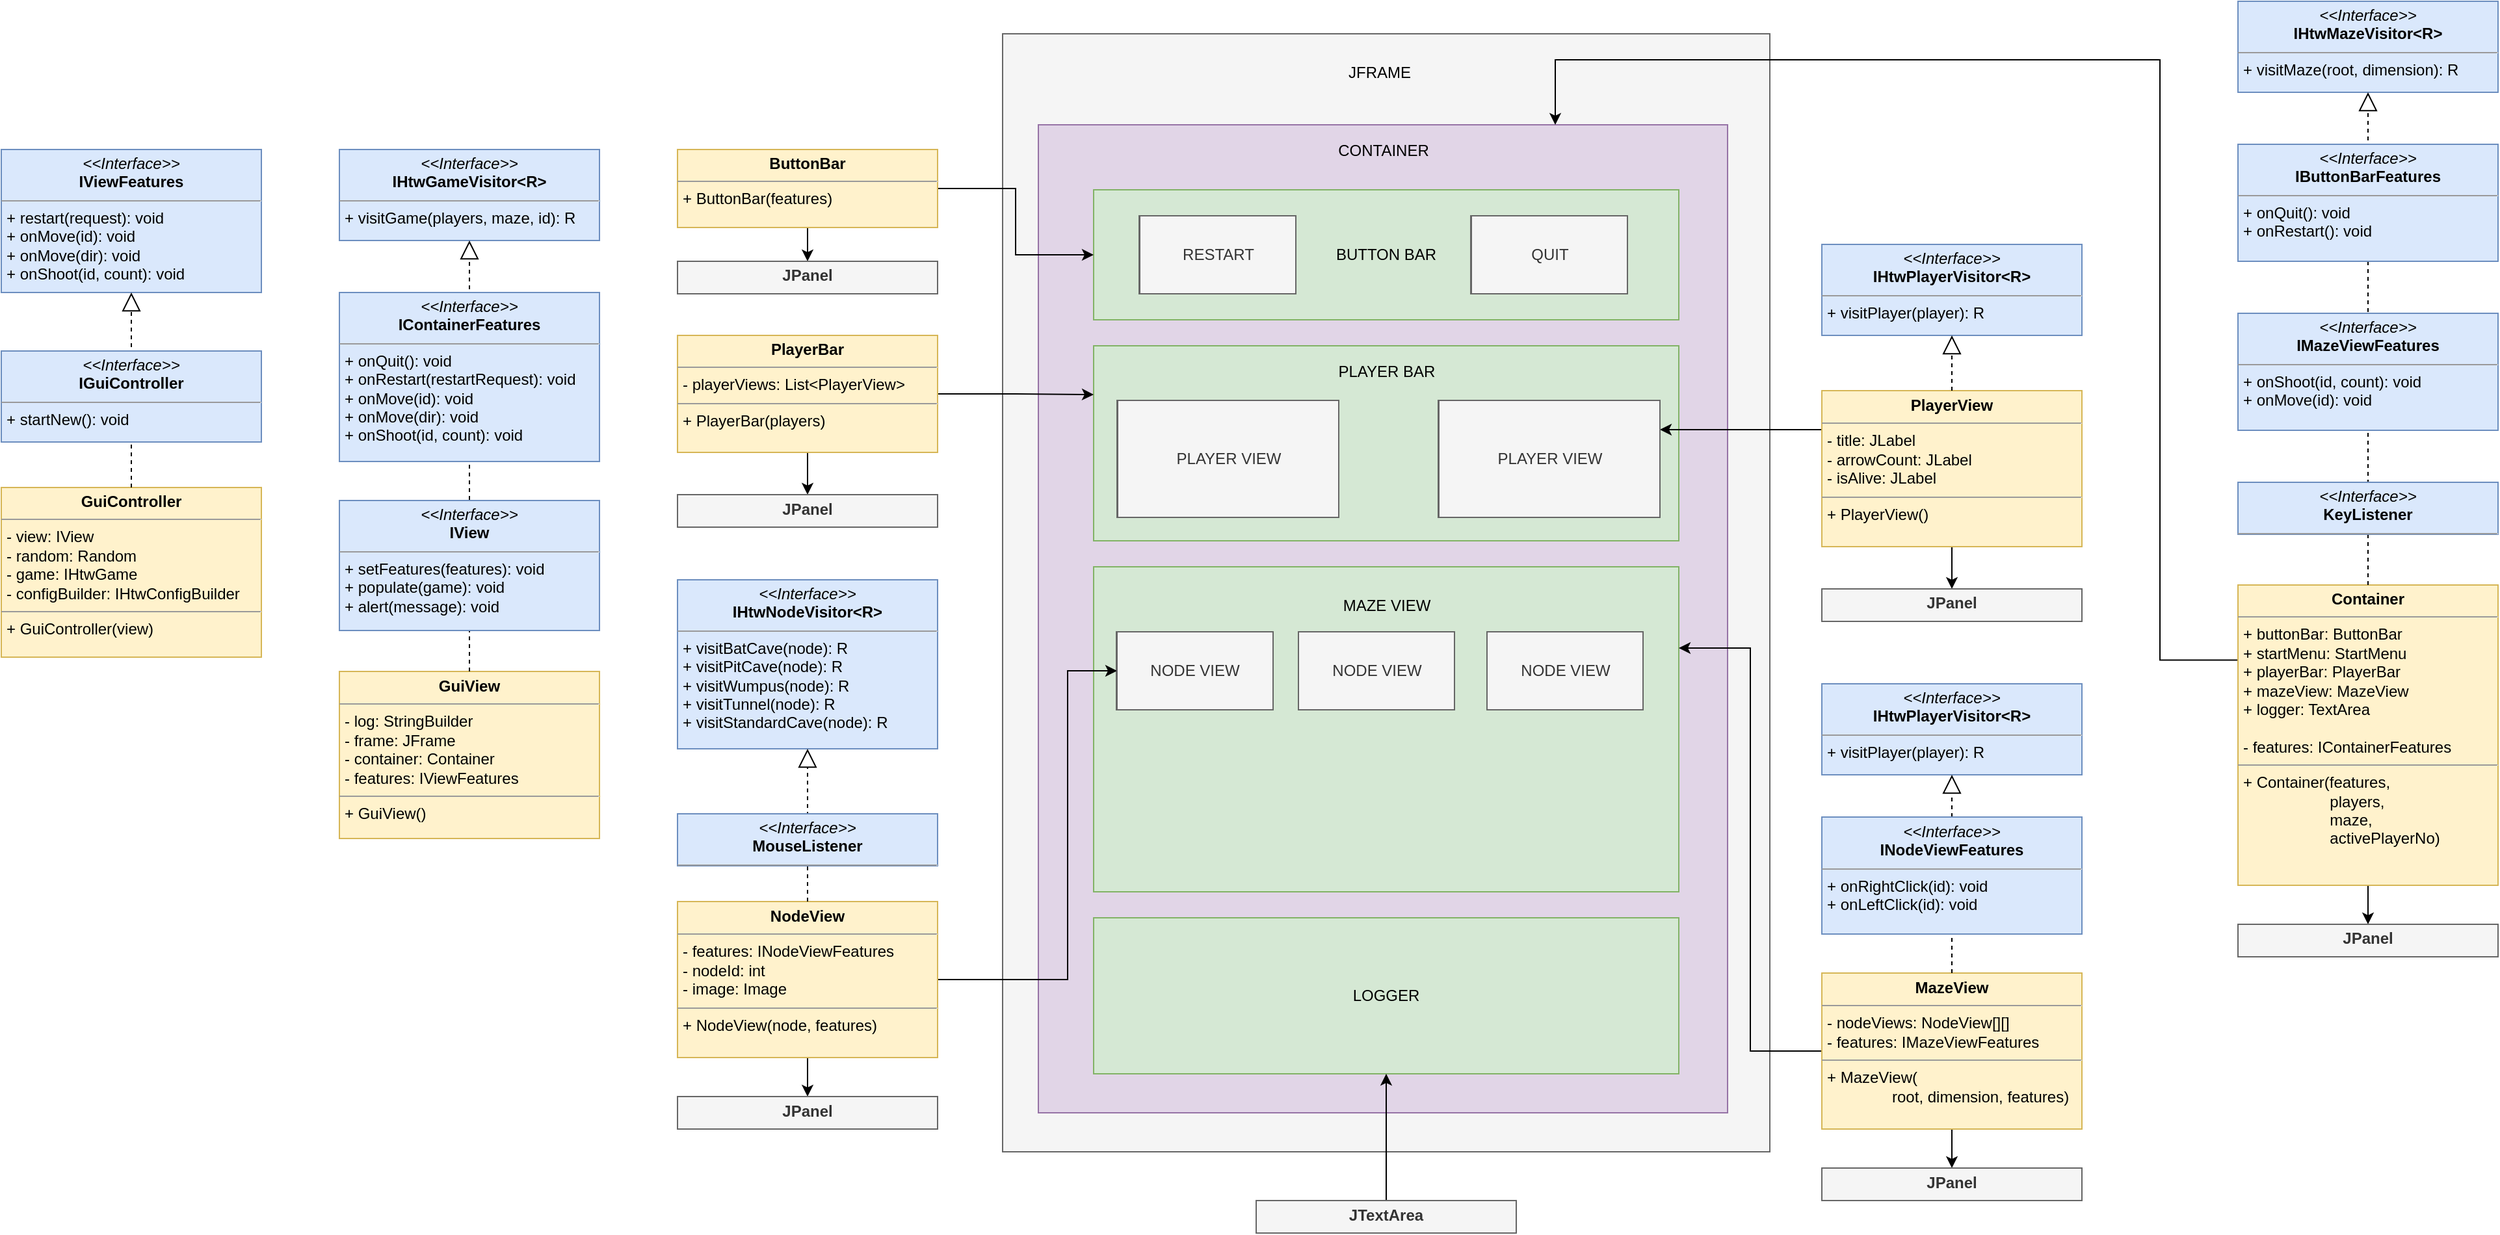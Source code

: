 <mxfile version="13.7.3" type="device"><diagram id="4o181Cb7Ut0MWjPwzew-" name="Page-1"><mxGraphModel dx="3731" dy="2274" grid="1" gridSize="10" guides="1" tooltips="1" connect="1" arrows="1" fold="1" page="1" pageScale="1" pageWidth="850" pageHeight="1100" math="0" shadow="0"><root><mxCell id="0"/><mxCell id="1" parent="0"/><mxCell id="kbuLvCbEDpy09vQQby81-58" value="" style="rounded=0;whiteSpace=wrap;html=1;fillColor=#f5f5f5;strokeColor=#666666;fontColor=#333333;" vertex="1" parent="1"><mxGeometry x="-140" y="-680" width="590" height="860" as="geometry"/></mxCell><mxCell id="kbuLvCbEDpy09vQQby81-16" value="" style="rounded=0;whiteSpace=wrap;html=1;fillColor=#e1d5e7;strokeColor=#9673a6;" vertex="1" parent="1"><mxGeometry x="-112.5" y="-610" width="530" height="760" as="geometry"/></mxCell><mxCell id="kbuLvCbEDpy09vQQby81-4" value="&lt;p style=&quot;margin: 0px ; margin-top: 4px ; text-align: center&quot;&gt;&lt;i&gt;&amp;lt;&amp;lt;Interface&amp;gt;&amp;gt;&lt;/i&gt;&lt;br&gt;&lt;b&gt;IHtwGameVisitor&amp;lt;R&amp;gt;&lt;/b&gt;&lt;/p&gt;&lt;hr size=&quot;1&quot;&gt;&lt;p style=&quot;margin: 0px ; margin-left: 4px&quot;&gt;+ visitGame(players, maze, id): R&lt;/p&gt;" style="verticalAlign=top;align=left;overflow=fill;fontSize=12;fontFamily=Helvetica;html=1;fillColor=#dae8fc;strokeColor=#6c8ebf;" vertex="1" parent="1"><mxGeometry x="-650" y="-591" width="200" height="70" as="geometry"/></mxCell><mxCell id="kbuLvCbEDpy09vQQby81-5" value="&lt;p style=&quot;margin: 0px ; margin-top: 4px ; text-align: center&quot;&gt;&lt;i&gt;&amp;lt;&amp;lt;Interface&amp;gt;&amp;gt;&lt;/i&gt;&lt;br&gt;&lt;b&gt;IHtwMazeVisitor&amp;lt;R&amp;gt;&lt;/b&gt;&lt;/p&gt;&lt;hr size=&quot;1&quot;&gt;&lt;p style=&quot;margin: 0px ; margin-left: 4px&quot;&gt;+ visitMaze(root, dimension): R&lt;/p&gt;" style="verticalAlign=top;align=left;overflow=fill;fontSize=12;fontFamily=Helvetica;html=1;fillColor=#dae8fc;strokeColor=#6c8ebf;" vertex="1" parent="1"><mxGeometry x="810" y="-705" width="200" height="70" as="geometry"/></mxCell><mxCell id="kbuLvCbEDpy09vQQby81-6" value="&lt;p style=&quot;margin: 0px ; margin-top: 4px ; text-align: center&quot;&gt;&lt;i&gt;&amp;lt;&amp;lt;Interface&amp;gt;&amp;gt;&lt;/i&gt;&lt;br&gt;&lt;b&gt;IHtwNodeVisitor&amp;lt;R&amp;gt;&lt;/b&gt;&lt;/p&gt;&lt;hr size=&quot;1&quot;&gt;&lt;p style=&quot;margin: 0px ; margin-left: 4px&quot;&gt;+ visitBatCave(node): R&lt;/p&gt;&lt;p style=&quot;margin: 0px ; margin-left: 4px&quot;&gt;+ visitPitCave(node): R&lt;/p&gt;&lt;p style=&quot;margin: 0px ; margin-left: 4px&quot;&gt;+ visitWumpus(node): R&lt;/p&gt;&lt;p style=&quot;margin: 0px ; margin-left: 4px&quot;&gt;+ visitTunnel(node): R&lt;/p&gt;&lt;p style=&quot;margin: 0px ; margin-left: 4px&quot;&gt;+ visitStandardCave(node): R&lt;/p&gt;" style="verticalAlign=top;align=left;overflow=fill;fontSize=12;fontFamily=Helvetica;html=1;fillColor=#dae8fc;strokeColor=#6c8ebf;" vertex="1" parent="1"><mxGeometry x="-390" y="-260" width="200" height="130" as="geometry"/></mxCell><mxCell id="kbuLvCbEDpy09vQQby81-7" value="&lt;p style=&quot;margin: 0px ; margin-top: 4px ; text-align: center&quot;&gt;&lt;i&gt;&amp;lt;&amp;lt;Interface&amp;gt;&amp;gt;&lt;/i&gt;&lt;br&gt;&lt;b&gt;IHtwPlayerVisitor&amp;lt;R&amp;gt;&lt;/b&gt;&lt;/p&gt;&lt;hr size=&quot;1&quot;&gt;&lt;p style=&quot;margin: 0px ; margin-left: 4px&quot;&gt;+ visitPlayer(player): R&lt;/p&gt;" style="verticalAlign=top;align=left;overflow=fill;fontSize=12;fontFamily=Helvetica;html=1;fillColor=#dae8fc;strokeColor=#6c8ebf;" vertex="1" parent="1"><mxGeometry x="490" y="-180" width="200" height="70" as="geometry"/></mxCell><mxCell id="kbuLvCbEDpy09vQQby81-11" value="&lt;p style=&quot;margin: 0px ; margin-top: 4px ; text-align: center&quot;&gt;&lt;i&gt;&amp;lt;&amp;lt;Interface&amp;gt;&amp;gt;&lt;/i&gt;&lt;br&gt;&lt;b&gt;IViewFeatures&lt;/b&gt;&lt;/p&gt;&lt;hr size=&quot;1&quot;&gt;&lt;p style=&quot;margin: 0px ; margin-left: 4px&quot;&gt;+ restart(request): void&lt;br&gt;&lt;/p&gt;&lt;p style=&quot;margin: 0px ; margin-left: 4px&quot;&gt;+ onMove(id): void&lt;/p&gt;&lt;p style=&quot;margin: 0px ; margin-left: 4px&quot;&gt;+ onMove(dir): void&lt;/p&gt;&lt;p style=&quot;margin: 0px ; margin-left: 4px&quot;&gt;+ onShoot(id, count): void&lt;/p&gt;" style="verticalAlign=top;align=left;overflow=fill;fontSize=12;fontFamily=Helvetica;html=1;fillColor=#dae8fc;strokeColor=#6c8ebf;" vertex="1" parent="1"><mxGeometry x="-910" y="-591" width="200" height="110" as="geometry"/></mxCell><mxCell id="kbuLvCbEDpy09vQQby81-12" value="BUTTON BAR" style="rounded=0;whiteSpace=wrap;html=1;fillColor=#d5e8d4;strokeColor=#82b366;" vertex="1" parent="1"><mxGeometry x="-70" y="-560" width="450" height="100" as="geometry"/></mxCell><mxCell id="kbuLvCbEDpy09vQQby81-13" value="RESTART" style="rounded=0;whiteSpace=wrap;html=1;fillColor=#f5f5f5;strokeColor=#666666;fontColor=#333333;" vertex="1" parent="1"><mxGeometry x="-35" y="-540" width="120" height="60" as="geometry"/></mxCell><mxCell id="kbuLvCbEDpy09vQQby81-14" value="QUIT" style="rounded=0;whiteSpace=wrap;html=1;fillColor=#f5f5f5;strokeColor=#666666;fontColor=#333333;" vertex="1" parent="1"><mxGeometry x="220" y="-540" width="120" height="60" as="geometry"/></mxCell><mxCell id="kbuLvCbEDpy09vQQby81-17" value="CONTAINER" style="text;html=1;strokeColor=none;fillColor=none;align=center;verticalAlign=middle;whiteSpace=wrap;rounded=0;" vertex="1" parent="1"><mxGeometry x="132.5" y="-600" width="40" height="20" as="geometry"/></mxCell><mxCell id="kbuLvCbEDpy09vQQby81-18" value="" style="rounded=0;whiteSpace=wrap;html=1;fillColor=#d5e8d4;strokeColor=#82b366;" vertex="1" parent="1"><mxGeometry x="-70" y="-270" width="450" height="250" as="geometry"/></mxCell><mxCell id="kbuLvCbEDpy09vQQby81-19" value="MAZE VIEW" style="text;html=1;strokeColor=none;fillColor=none;align=center;verticalAlign=middle;whiteSpace=wrap;rounded=0;" vertex="1" parent="1"><mxGeometry x="106.5" y="-250" width="97" height="20" as="geometry"/></mxCell><mxCell id="kbuLvCbEDpy09vQQby81-20" value="NODE VIEW" style="rounded=0;whiteSpace=wrap;html=1;fillColor=#f5f5f5;strokeColor=#666666;fontColor=#333333;" vertex="1" parent="1"><mxGeometry x="-52.5" y="-220" width="120" height="60" as="geometry"/></mxCell><mxCell id="kbuLvCbEDpy09vQQby81-21" value="LOGGER" style="rounded=0;whiteSpace=wrap;html=1;fillColor=#d5e8d4;strokeColor=#82b366;" vertex="1" parent="1"><mxGeometry x="-70" width="450" height="120" as="geometry"/></mxCell><mxCell id="kbuLvCbEDpy09vQQby81-24" value="" style="rounded=0;whiteSpace=wrap;html=1;fillColor=#d5e8d4;strokeColor=#82b366;" vertex="1" parent="1"><mxGeometry x="-70" y="-440" width="450" height="150" as="geometry"/></mxCell><mxCell id="kbuLvCbEDpy09vQQby81-25" value="PLAYER BAR" style="text;html=1;strokeColor=none;fillColor=none;align=center;verticalAlign=middle;whiteSpace=wrap;rounded=0;" vertex="1" parent="1"><mxGeometry x="112.5" y="-430" width="85" height="20" as="geometry"/></mxCell><mxCell id="kbuLvCbEDpy09vQQby81-26" value="PLAYER VIEW" style="rounded=0;whiteSpace=wrap;html=1;fillColor=#f5f5f5;strokeColor=#666666;fontColor=#333333;" vertex="1" parent="1"><mxGeometry x="-52" y="-398" width="170" height="90" as="geometry"/></mxCell><mxCell id="kbuLvCbEDpy09vQQby81-27" value="PLAYER VIEW" style="rounded=0;whiteSpace=wrap;html=1;fillColor=#f5f5f5;strokeColor=#666666;fontColor=#333333;" vertex="1" parent="1"><mxGeometry x="195" y="-398" width="170" height="90" as="geometry"/></mxCell><mxCell id="kbuLvCbEDpy09vQQby81-49" style="edgeStyle=orthogonalEdgeStyle;rounded=0;orthogonalLoop=1;jettySize=auto;html=1;exitX=0.5;exitY=1;exitDx=0;exitDy=0;entryX=0.5;entryY=0;entryDx=0;entryDy=0;" edge="1" parent="1" source="kbuLvCbEDpy09vQQby81-35" target="kbuLvCbEDpy09vQQby81-38"><mxGeometry relative="1" as="geometry"/></mxCell><mxCell id="kbuLvCbEDpy09vQQby81-102" style="edgeStyle=orthogonalEdgeStyle;rounded=0;orthogonalLoop=1;jettySize=auto;html=1;exitX=0;exitY=0.25;exitDx=0;exitDy=0;entryX=0.75;entryY=0;entryDx=0;entryDy=0;" edge="1" parent="1" source="kbuLvCbEDpy09vQQby81-35" target="kbuLvCbEDpy09vQQby81-16"><mxGeometry relative="1" as="geometry"><Array as="points"><mxPoint x="750" y="-198"/><mxPoint x="750" y="-660"/><mxPoint x="285" y="-660"/></Array></mxGeometry></mxCell><mxCell id="kbuLvCbEDpy09vQQby81-35" value="&lt;p style=&quot;margin: 0px ; margin-top: 4px ; text-align: center&quot;&gt;&lt;b&gt;Container&lt;br&gt;&lt;/b&gt;&lt;/p&gt;&lt;hr size=&quot;1&quot;&gt;&lt;p style=&quot;margin: 0px ; margin-left: 4px&quot;&gt;+ buttonBar: ButtonBar&lt;/p&gt;&lt;p style=&quot;margin: 0px ; margin-left: 4px&quot;&gt;+ startMenu: StartMenu&lt;/p&gt;&lt;p style=&quot;margin: 0px ; margin-left: 4px&quot;&gt;+ playerBar: PlayerBar&lt;/p&gt;&lt;p style=&quot;margin: 0px ; margin-left: 4px&quot;&gt;+ mazeView: MazeView&lt;/p&gt;&lt;p style=&quot;margin: 0px ; margin-left: 4px&quot;&gt;+ logger: TextArea&lt;/p&gt;&lt;p style=&quot;margin: 0px ; margin-left: 4px&quot;&gt;&lt;br&gt;&lt;/p&gt;&lt;p style=&quot;margin: 0px ; margin-left: 4px&quot;&gt;- features: IContainerFeatures&lt;/p&gt;&lt;hr size=&quot;1&quot;&gt;&lt;p style=&quot;margin: 0px ; margin-left: 4px&quot;&gt;+ Container(features,&lt;/p&gt;&lt;p style=&quot;margin: 0px ; margin-left: 4px&quot;&gt;&amp;nbsp; &amp;nbsp; &amp;nbsp; &amp;nbsp; &amp;nbsp; &amp;nbsp; &amp;nbsp; &amp;nbsp; &amp;nbsp; &amp;nbsp; players,&lt;/p&gt;&lt;p style=&quot;margin: 0px ; margin-left: 4px&quot;&gt;&amp;nbsp; &amp;nbsp; &amp;nbsp; &amp;nbsp; &amp;nbsp; &amp;nbsp; &amp;nbsp; &amp;nbsp; &amp;nbsp; &amp;nbsp; maze,&lt;/p&gt;&lt;p style=&quot;margin: 0px ; margin-left: 4px&quot;&gt;&amp;nbsp; &amp;nbsp; &amp;nbsp; &amp;nbsp; &amp;nbsp; &amp;nbsp; &amp;nbsp; &amp;nbsp; &amp;nbsp; &amp;nbsp; activePlayerNo)&lt;/p&gt;" style="verticalAlign=top;align=left;overflow=fill;fontSize=12;fontFamily=Helvetica;html=1;fillColor=#fff2cc;strokeColor=#d6b656;" vertex="1" parent="1"><mxGeometry x="810" y="-256" width="200" height="231" as="geometry"/></mxCell><mxCell id="kbuLvCbEDpy09vQQby81-67" style="edgeStyle=orthogonalEdgeStyle;rounded=0;orthogonalLoop=1;jettySize=auto;html=1;exitX=0.5;exitY=1;exitDx=0;exitDy=0;entryX=0.5;entryY=0;entryDx=0;entryDy=0;" edge="1" parent="1" source="kbuLvCbEDpy09vQQby81-36" target="kbuLvCbEDpy09vQQby81-66"><mxGeometry relative="1" as="geometry"/></mxCell><mxCell id="kbuLvCbEDpy09vQQby81-101" style="edgeStyle=orthogonalEdgeStyle;rounded=0;orthogonalLoop=1;jettySize=auto;html=1;exitX=1;exitY=0.5;exitDx=0;exitDy=0;entryX=0;entryY=0.5;entryDx=0;entryDy=0;" edge="1" parent="1" source="kbuLvCbEDpy09vQQby81-36" target="kbuLvCbEDpy09vQQby81-12"><mxGeometry relative="1" as="geometry"/></mxCell><mxCell id="kbuLvCbEDpy09vQQby81-36" value="&lt;p style=&quot;margin: 0px ; margin-top: 4px ; text-align: center&quot;&gt;&lt;b&gt;ButtonBar&lt;br&gt;&lt;/b&gt;&lt;/p&gt;&lt;hr size=&quot;1&quot;&gt;&lt;p style=&quot;margin: 0px ; margin-left: 4px&quot;&gt;+ ButtonBar(features&lt;span&gt;)&lt;/span&gt;&lt;/p&gt;" style="verticalAlign=top;align=left;overflow=fill;fontSize=12;fontFamily=Helvetica;html=1;fillColor=#fff2cc;strokeColor=#d6b656;" vertex="1" parent="1"><mxGeometry x="-390" y="-591" width="200" height="60" as="geometry"/></mxCell><mxCell id="kbuLvCbEDpy09vQQby81-38" value="&lt;p style=&quot;margin: 0px ; margin-top: 4px ; text-align: center&quot;&gt;&lt;b&gt;JPanel&lt;/b&gt;&lt;/p&gt;&lt;p style=&quot;margin: 0px ; margin-left: 4px&quot;&gt;&lt;br&gt;&lt;/p&gt;" style="verticalAlign=top;align=left;overflow=fill;fontSize=12;fontFamily=Helvetica;html=1;fillColor=#f5f5f5;strokeColor=#666666;fontColor=#333333;" vertex="1" parent="1"><mxGeometry x="810" y="5" width="200" height="25" as="geometry"/></mxCell><mxCell id="kbuLvCbEDpy09vQQby81-42" value="&lt;p style=&quot;margin: 0px ; margin-top: 4px ; text-align: center&quot;&gt;&lt;b&gt;GuiController&lt;/b&gt;&lt;/p&gt;&lt;hr size=&quot;1&quot;&gt;&lt;p style=&quot;margin: 0px ; margin-left: 4px&quot;&gt;- view: IView&lt;/p&gt;&lt;p style=&quot;margin: 0px ; margin-left: 4px&quot;&gt;- random: Random&lt;/p&gt;&lt;p style=&quot;margin: 0px ; margin-left: 4px&quot;&gt;- game: IHtwGame&lt;/p&gt;&lt;p style=&quot;margin: 0px ; margin-left: 4px&quot;&gt;- configBuilder: IHtwConfigBuilder&lt;/p&gt;&lt;hr size=&quot;1&quot;&gt;&lt;p style=&quot;margin: 0px ; margin-left: 4px&quot;&gt;+ GuiController(view&lt;span&gt;)&lt;/span&gt;&lt;/p&gt;" style="verticalAlign=top;align=left;overflow=fill;fontSize=12;fontFamily=Helvetica;html=1;fillColor=#fff2cc;strokeColor=#d6b656;" vertex="1" parent="1"><mxGeometry x="-910" y="-331" width="200" height="130.5" as="geometry"/></mxCell><mxCell id="kbuLvCbEDpy09vQQby81-51" value="" style="endArrow=block;dashed=1;endFill=0;endSize=12;html=1;exitX=0.5;exitY=0;exitDx=0;exitDy=0;entryX=0.5;entryY=1;entryDx=0;entryDy=0;" edge="1" parent="1" source="kbuLvCbEDpy09vQQby81-35" target="kbuLvCbEDpy09vQQby81-5"><mxGeometry width="160" relative="1" as="geometry"><mxPoint x="1110" y="-295" as="sourcePoint"/><mxPoint x="1270" y="-295" as="targetPoint"/></mxGeometry></mxCell><mxCell id="kbuLvCbEDpy09vQQby81-1" value="&lt;p style=&quot;margin: 0px ; margin-top: 4px ; text-align: center&quot;&gt;&lt;i&gt;&amp;lt;&amp;lt;Interface&amp;gt;&amp;gt;&lt;/i&gt;&lt;br&gt;&lt;b&gt;IButtonBarFeatures&lt;/b&gt;&lt;/p&gt;&lt;hr size=&quot;1&quot;&gt;&lt;p style=&quot;margin: 0px ; margin-left: 4px&quot;&gt;+ onQuit(): void&lt;/p&gt;&lt;p style=&quot;margin: 0px ; margin-left: 4px&quot;&gt;+ onRestart(): void&lt;/p&gt;" style="verticalAlign=top;align=left;overflow=fill;fontSize=12;fontFamily=Helvetica;html=1;fillColor=#dae8fc;strokeColor=#6c8ebf;" vertex="1" parent="1"><mxGeometry x="810" y="-595" width="200" height="90" as="geometry"/></mxCell><mxCell id="kbuLvCbEDpy09vQQby81-8" value="&lt;p style=&quot;margin: 0px ; margin-top: 4px ; text-align: center&quot;&gt;&lt;i&gt;&amp;lt;&amp;lt;Interface&amp;gt;&amp;gt;&lt;/i&gt;&lt;br&gt;&lt;b&gt;IMazeViewFeatures&lt;/b&gt;&lt;/p&gt;&lt;hr size=&quot;1&quot;&gt;&lt;p style=&quot;margin: 0px ; margin-left: 4px&quot;&gt;+ onShoot(id, count): void&lt;/p&gt;&lt;p style=&quot;margin: 0px ; margin-left: 4px&quot;&gt;+ onMove(id): void&lt;/p&gt;" style="verticalAlign=top;align=left;overflow=fill;fontSize=12;fontFamily=Helvetica;html=1;fillColor=#dae8fc;strokeColor=#6c8ebf;" vertex="1" parent="1"><mxGeometry x="810" y="-465" width="200" height="90" as="geometry"/></mxCell><mxCell id="kbuLvCbEDpy09vQQby81-37" value="&lt;p style=&quot;margin: 0px ; margin-top: 4px ; text-align: center&quot;&gt;&lt;i&gt;&amp;lt;&amp;lt;Interface&amp;gt;&amp;gt;&lt;/i&gt;&lt;br&gt;&lt;b&gt;KeyListener&lt;/b&gt;&lt;/p&gt;&lt;hr size=&quot;1&quot;&gt;&lt;p style=&quot;margin: 0px ; margin-left: 4px&quot;&gt;&lt;br&gt;&lt;/p&gt;" style="verticalAlign=top;align=left;overflow=fill;fontSize=12;fontFamily=Helvetica;html=1;fillColor=#dae8fc;strokeColor=#6c8ebf;" vertex="1" parent="1"><mxGeometry x="810" y="-335" width="200" height="40" as="geometry"/></mxCell><mxCell id="kbuLvCbEDpy09vQQby81-55" value="&lt;p style=&quot;margin: 0px ; margin-top: 4px ; text-align: center&quot;&gt;&lt;b&gt;GuiView&lt;br&gt;&lt;/b&gt;&lt;/p&gt;&lt;hr size=&quot;1&quot;&gt;&lt;p style=&quot;margin: 0px ; margin-left: 4px&quot;&gt;- log: StringBuilder&lt;/p&gt;&lt;p style=&quot;margin: 0px ; margin-left: 4px&quot;&gt;- frame: JFrame&lt;/p&gt;&lt;p style=&quot;margin: 0px ; margin-left: 4px&quot;&gt;- container: Container&lt;/p&gt;&lt;p style=&quot;margin: 0px ; margin-left: 4px&quot;&gt;- features: IViewFeatures&lt;/p&gt;&lt;hr size=&quot;1&quot;&gt;&lt;p style=&quot;margin: 0px ; margin-left: 4px&quot;&gt;+ GuiView()&lt;/p&gt;" style="verticalAlign=top;align=left;overflow=fill;fontSize=12;fontFamily=Helvetica;html=1;fillColor=#fff2cc;strokeColor=#d6b656;" vertex="1" parent="1"><mxGeometry x="-650" y="-189.5" width="200" height="128.5" as="geometry"/></mxCell><mxCell id="kbuLvCbEDpy09vQQby81-59" value="JFRAME" style="text;html=1;strokeColor=none;fillColor=none;align=center;verticalAlign=middle;whiteSpace=wrap;rounded=0;" vertex="1" parent="1"><mxGeometry x="130" y="-660" width="40" height="20" as="geometry"/></mxCell><mxCell id="kbuLvCbEDpy09vQQby81-60" value="NODE VIEW" style="rounded=0;whiteSpace=wrap;html=1;fillColor=#f5f5f5;strokeColor=#666666;fontColor=#333333;" vertex="1" parent="1"><mxGeometry x="87.5" y="-220" width="120" height="60" as="geometry"/></mxCell><mxCell id="kbuLvCbEDpy09vQQby81-61" value="NODE VIEW" style="rounded=0;whiteSpace=wrap;html=1;fillColor=#f5f5f5;strokeColor=#666666;fontColor=#333333;" vertex="1" parent="1"><mxGeometry x="232.5" y="-220" width="120" height="60" as="geometry"/></mxCell><mxCell id="kbuLvCbEDpy09vQQby81-64" style="edgeStyle=orthogonalEdgeStyle;rounded=0;orthogonalLoop=1;jettySize=auto;html=1;exitX=0.5;exitY=1;exitDx=0;exitDy=0;entryX=0.5;entryY=0;entryDx=0;entryDy=0;" edge="1" parent="1" source="kbuLvCbEDpy09vQQby81-62" target="kbuLvCbEDpy09vQQby81-63"><mxGeometry relative="1" as="geometry"/></mxCell><mxCell id="kbuLvCbEDpy09vQQby81-97" style="edgeStyle=orthogonalEdgeStyle;rounded=0;orthogonalLoop=1;jettySize=auto;html=1;exitX=0;exitY=0.5;exitDx=0;exitDy=0;entryX=1;entryY=0.25;entryDx=0;entryDy=0;" edge="1" parent="1" source="kbuLvCbEDpy09vQQby81-62" target="kbuLvCbEDpy09vQQby81-18"><mxGeometry relative="1" as="geometry"/></mxCell><mxCell id="kbuLvCbEDpy09vQQby81-62" value="&lt;p style=&quot;margin: 0px ; margin-top: 4px ; text-align: center&quot;&gt;&lt;b&gt;MazeView&lt;br&gt;&lt;/b&gt;&lt;/p&gt;&lt;hr size=&quot;1&quot;&gt;&lt;p style=&quot;margin: 0px ; margin-left: 4px&quot;&gt;- nodeViews: NodeView[][]&lt;br&gt;&lt;/p&gt;&lt;p style=&quot;margin: 0px ; margin-left: 4px&quot;&gt;- features: IMazeViewFeatures&lt;/p&gt;&lt;hr size=&quot;1&quot;&gt;&lt;p style=&quot;margin: 0px ; margin-left: 4px&quot;&gt;+ MazeView(&lt;/p&gt;&lt;p style=&quot;margin: 0px ; margin-left: 4px&quot;&gt;&amp;nbsp; &amp;nbsp; &amp;nbsp; &amp;nbsp; &amp;nbsp; &amp;nbsp; &amp;nbsp; &amp;nbsp;root, dimension, features)&lt;/p&gt;" style="verticalAlign=top;align=left;overflow=fill;fontSize=12;fontFamily=Helvetica;html=1;fillColor=#fff2cc;strokeColor=#d6b656;" vertex="1" parent="1"><mxGeometry x="490" y="42.5" width="200" height="120" as="geometry"/></mxCell><mxCell id="kbuLvCbEDpy09vQQby81-63" value="&lt;p style=&quot;margin: 0px ; margin-top: 4px ; text-align: center&quot;&gt;&lt;b&gt;JPanel&lt;/b&gt;&lt;/p&gt;&lt;p style=&quot;margin: 0px ; margin-left: 4px&quot;&gt;&lt;br&gt;&lt;/p&gt;" style="verticalAlign=top;align=left;overflow=fill;fontSize=12;fontFamily=Helvetica;html=1;fillColor=#f5f5f5;strokeColor=#666666;fontColor=#333333;" vertex="1" parent="1"><mxGeometry x="490" y="192.5" width="200" height="25" as="geometry"/></mxCell><mxCell id="kbuLvCbEDpy09vQQby81-65" value="" style="endArrow=block;dashed=1;endFill=0;endSize=12;html=1;exitX=0.5;exitY=0;exitDx=0;exitDy=0;entryX=0.5;entryY=1;entryDx=0;entryDy=0;" edge="1" parent="1" source="kbuLvCbEDpy09vQQby81-62" target="kbuLvCbEDpy09vQQby81-7"><mxGeometry width="160" relative="1" as="geometry"><mxPoint x="810" y="80" as="sourcePoint"/><mxPoint x="970" y="80" as="targetPoint"/></mxGeometry></mxCell><mxCell id="kbuLvCbEDpy09vQQby81-9" value="&lt;p style=&quot;margin: 0px ; margin-top: 4px ; text-align: center&quot;&gt;&lt;i&gt;&amp;lt;&amp;lt;Interface&amp;gt;&amp;gt;&lt;/i&gt;&lt;br&gt;&lt;b&gt;INodeViewFeatures&lt;/b&gt;&lt;/p&gt;&lt;hr size=&quot;1&quot;&gt;&lt;p style=&quot;margin: 0px ; margin-left: 4px&quot;&gt;+ onRightClick(id): void&lt;/p&gt;&lt;p style=&quot;margin: 0px ; margin-left: 4px&quot;&gt;+ onLeftClick(id): void&lt;/p&gt;" style="verticalAlign=top;align=left;overflow=fill;fontSize=12;fontFamily=Helvetica;html=1;fillColor=#dae8fc;strokeColor=#6c8ebf;" vertex="1" parent="1"><mxGeometry x="490" y="-77.5" width="200" height="90" as="geometry"/></mxCell><mxCell id="kbuLvCbEDpy09vQQby81-66" value="&lt;p style=&quot;margin: 0px ; margin-top: 4px ; text-align: center&quot;&gt;&lt;b&gt;JPanel&lt;/b&gt;&lt;/p&gt;&lt;p style=&quot;margin: 0px ; margin-left: 4px&quot;&gt;&lt;br&gt;&lt;/p&gt;" style="verticalAlign=top;align=left;overflow=fill;fontSize=12;fontFamily=Helvetica;html=1;fillColor=#f5f5f5;strokeColor=#666666;fontColor=#333333;" vertex="1" parent="1"><mxGeometry x="-390" y="-505" width="200" height="25" as="geometry"/></mxCell><mxCell id="kbuLvCbEDpy09vQQby81-68" value="" style="endArrow=block;dashed=1;endFill=0;endSize=12;html=1;exitX=0.5;exitY=0;exitDx=0;exitDy=0;entryX=0.5;entryY=1;entryDx=0;entryDy=0;" edge="1" parent="1" source="kbuLvCbEDpy09vQQby81-42" target="kbuLvCbEDpy09vQQby81-11"><mxGeometry width="160" relative="1" as="geometry"><mxPoint x="-620" y="-341" as="sourcePoint"/><mxPoint x="-460" y="-341" as="targetPoint"/></mxGeometry></mxCell><mxCell id="kbuLvCbEDpy09vQQby81-3" value="&lt;p style=&quot;margin: 0px ; margin-top: 4px ; text-align: center&quot;&gt;&lt;i&gt;&amp;lt;&amp;lt;Interface&amp;gt;&amp;gt;&lt;/i&gt;&lt;br&gt;&lt;b&gt;IGuiController&lt;/b&gt;&lt;/p&gt;&lt;hr size=&quot;1&quot;&gt;&lt;p style=&quot;margin: 0px ; margin-left: 4px&quot;&gt;+ startNew(): void&lt;/p&gt;" style="verticalAlign=top;align=left;overflow=fill;fontSize=12;fontFamily=Helvetica;html=1;fillColor=#dae8fc;strokeColor=#6c8ebf;" vertex="1" parent="1"><mxGeometry x="-910" y="-436" width="200" height="70" as="geometry"/></mxCell><mxCell id="kbuLvCbEDpy09vQQby81-69" value="" style="endArrow=block;dashed=1;endFill=0;endSize=12;html=1;exitX=0.5;exitY=0;exitDx=0;exitDy=0;entryX=0.5;entryY=1;entryDx=0;entryDy=0;" edge="1" parent="1" source="kbuLvCbEDpy09vQQby81-55" target="kbuLvCbEDpy09vQQby81-4"><mxGeometry width="160" relative="1" as="geometry"><mxPoint x="-380" y="-171" as="sourcePoint"/><mxPoint x="-220" y="-171" as="targetPoint"/></mxGeometry></mxCell><mxCell id="kbuLvCbEDpy09vQQby81-2" value="&lt;p style=&quot;margin: 0px ; margin-top: 4px ; text-align: center&quot;&gt;&lt;i&gt;&amp;lt;&amp;lt;Interface&amp;gt;&amp;gt;&lt;/i&gt;&lt;br&gt;&lt;b&gt;IContainerFeatures&lt;/b&gt;&lt;/p&gt;&lt;hr size=&quot;1&quot;&gt;&lt;p style=&quot;margin: 0px ; margin-left: 4px&quot;&gt;+ onQuit(): void&lt;/p&gt;&lt;p style=&quot;margin: 0px ; margin-left: 4px&quot;&gt;+ onRestart(restartRequest): void&lt;/p&gt;&lt;p style=&quot;margin: 0px ; margin-left: 4px&quot;&gt;+ onMove(id): void&lt;/p&gt;&lt;p style=&quot;margin: 0px ; margin-left: 4px&quot;&gt;+ onMove(dir): void&lt;/p&gt;&lt;p style=&quot;margin: 0px ; margin-left: 4px&quot;&gt;+ onShoot(id, count): void&lt;/p&gt;" style="verticalAlign=top;align=left;overflow=fill;fontSize=12;fontFamily=Helvetica;html=1;fillColor=#dae8fc;strokeColor=#6c8ebf;" vertex="1" parent="1"><mxGeometry x="-650" y="-481" width="200" height="130" as="geometry"/></mxCell><mxCell id="kbuLvCbEDpy09vQQby81-10" value="&lt;p style=&quot;margin: 0px ; margin-top: 4px ; text-align: center&quot;&gt;&lt;i&gt;&amp;lt;&amp;lt;Interface&amp;gt;&amp;gt;&lt;/i&gt;&lt;br&gt;&lt;b&gt;IView&lt;/b&gt;&lt;/p&gt;&lt;hr size=&quot;1&quot;&gt;&lt;p style=&quot;margin: 0px ; margin-left: 4px&quot;&gt;+ setFeatures(features): void&lt;/p&gt;&lt;p style=&quot;margin: 0px ; margin-left: 4px&quot;&gt;+ populate(game): void&lt;/p&gt;&lt;p style=&quot;margin: 0px ; margin-left: 4px&quot;&gt;+ alert(message): void&lt;/p&gt;" style="verticalAlign=top;align=left;overflow=fill;fontSize=12;fontFamily=Helvetica;html=1;fillColor=#dae8fc;strokeColor=#6c8ebf;" vertex="1" parent="1"><mxGeometry x="-650" y="-321" width="200" height="100" as="geometry"/></mxCell><mxCell id="kbuLvCbEDpy09vQQby81-73" style="edgeStyle=orthogonalEdgeStyle;rounded=0;orthogonalLoop=1;jettySize=auto;html=1;exitX=0.5;exitY=1;exitDx=0;exitDy=0;" edge="1" parent="1" source="kbuLvCbEDpy09vQQby81-70" target="kbuLvCbEDpy09vQQby81-72"><mxGeometry relative="1" as="geometry"/></mxCell><mxCell id="kbuLvCbEDpy09vQQby81-94" style="edgeStyle=orthogonalEdgeStyle;rounded=0;orthogonalLoop=1;jettySize=auto;html=1;exitX=1;exitY=0.5;exitDx=0;exitDy=0;entryX=0;entryY=0.5;entryDx=0;entryDy=0;" edge="1" parent="1" source="kbuLvCbEDpy09vQQby81-70" target="kbuLvCbEDpy09vQQby81-91"><mxGeometry relative="1" as="geometry"><Array as="points"><mxPoint x="-90" y="48"/><mxPoint x="-90" y="-190"/></Array></mxGeometry></mxCell><mxCell id="kbuLvCbEDpy09vQQby81-70" value="&lt;p style=&quot;margin: 0px ; margin-top: 4px ; text-align: center&quot;&gt;&lt;b&gt;NodeView&lt;br&gt;&lt;/b&gt;&lt;/p&gt;&lt;hr size=&quot;1&quot;&gt;&lt;p style=&quot;margin: 0px ; margin-left: 4px&quot;&gt;- features: INodeViewFeatures&lt;br&gt;&lt;/p&gt;&lt;p style=&quot;margin: 0px ; margin-left: 4px&quot;&gt;- nodeId: int&lt;/p&gt;&lt;p style=&quot;margin: 0px ; margin-left: 4px&quot;&gt;- image: Image&lt;/p&gt;&lt;hr size=&quot;1&quot;&gt;&lt;p style=&quot;margin: 0px ; margin-left: 4px&quot;&gt;+ NodeView(node, feature&lt;span&gt;s)&lt;/span&gt;&lt;/p&gt;" style="verticalAlign=top;align=left;overflow=fill;fontSize=12;fontFamily=Helvetica;html=1;fillColor=#fff2cc;strokeColor=#d6b656;" vertex="1" parent="1"><mxGeometry x="-390" y="-12.5" width="200" height="120" as="geometry"/></mxCell><mxCell id="kbuLvCbEDpy09vQQby81-71" value="" style="endArrow=block;dashed=1;endFill=0;endSize=12;html=1;exitX=0.5;exitY=0;exitDx=0;exitDy=0;entryX=0.5;entryY=1;entryDx=0;entryDy=0;" edge="1" parent="1" source="kbuLvCbEDpy09vQQby81-70" target="kbuLvCbEDpy09vQQby81-6"><mxGeometry width="160" relative="1" as="geometry"><mxPoint x="-110" y="-90" as="sourcePoint"/><mxPoint x="50" y="-90" as="targetPoint"/></mxGeometry></mxCell><mxCell id="kbuLvCbEDpy09vQQby81-72" value="&lt;p style=&quot;margin: 0px ; margin-top: 4px ; text-align: center&quot;&gt;&lt;b&gt;JPanel&lt;/b&gt;&lt;/p&gt;&lt;p style=&quot;margin: 0px ; margin-left: 4px&quot;&gt;&lt;br&gt;&lt;/p&gt;" style="verticalAlign=top;align=left;overflow=fill;fontSize=12;fontFamily=Helvetica;html=1;fillColor=#f5f5f5;strokeColor=#666666;fontColor=#333333;" vertex="1" parent="1"><mxGeometry x="-390" y="137.5" width="200" height="25" as="geometry"/></mxCell><mxCell id="kbuLvCbEDpy09vQQby81-79" style="edgeStyle=orthogonalEdgeStyle;rounded=0;orthogonalLoop=1;jettySize=auto;html=1;exitX=0.5;exitY=1;exitDx=0;exitDy=0;entryX=0.5;entryY=0;entryDx=0;entryDy=0;" edge="1" parent="1" source="kbuLvCbEDpy09vQQby81-74" target="kbuLvCbEDpy09vQQby81-78"><mxGeometry relative="1" as="geometry"/></mxCell><mxCell id="kbuLvCbEDpy09vQQby81-92" style="edgeStyle=orthogonalEdgeStyle;rounded=0;orthogonalLoop=1;jettySize=auto;html=1;exitX=0;exitY=0.25;exitDx=0;exitDy=0;entryX=1;entryY=0.25;entryDx=0;entryDy=0;" edge="1" parent="1" source="kbuLvCbEDpy09vQQby81-74" target="kbuLvCbEDpy09vQQby81-89"><mxGeometry relative="1" as="geometry"/></mxCell><mxCell id="kbuLvCbEDpy09vQQby81-74" value="&lt;p style=&quot;margin: 0px ; margin-top: 4px ; text-align: center&quot;&gt;&lt;b&gt;PlayerView&lt;br&gt;&lt;/b&gt;&lt;/p&gt;&lt;hr size=&quot;1&quot;&gt;&lt;p style=&quot;margin: 0px ; margin-left: 4px&quot;&gt;- title: JLabel&lt;/p&gt;&lt;p style=&quot;margin: 0px ; margin-left: 4px&quot;&gt;- arrowCount: JLabel&lt;/p&gt;&lt;p style=&quot;margin: 0px ; margin-left: 4px&quot;&gt;- isAlive: JLabel&lt;/p&gt;&lt;hr size=&quot;1&quot;&gt;&lt;p style=&quot;margin: 0px ; margin-left: 4px&quot;&gt;+ PlayerView()&lt;br&gt;&lt;/p&gt;" style="verticalAlign=top;align=left;overflow=fill;fontSize=12;fontFamily=Helvetica;html=1;fillColor=#fff2cc;strokeColor=#d6b656;" vertex="1" parent="1"><mxGeometry x="490" y="-405.5" width="200" height="120" as="geometry"/></mxCell><mxCell id="kbuLvCbEDpy09vQQby81-76" value="&lt;p style=&quot;margin: 0px ; margin-top: 4px ; text-align: center&quot;&gt;&lt;i&gt;&amp;lt;&amp;lt;Interface&amp;gt;&amp;gt;&lt;/i&gt;&lt;br&gt;&lt;b&gt;IHtwPlayerVisitor&amp;lt;R&amp;gt;&lt;/b&gt;&lt;/p&gt;&lt;hr size=&quot;1&quot;&gt;&lt;p style=&quot;margin: 0px ; margin-left: 4px&quot;&gt;+ visitPlayer(player): R&lt;/p&gt;" style="verticalAlign=top;align=left;overflow=fill;fontSize=12;fontFamily=Helvetica;html=1;fillColor=#dae8fc;strokeColor=#6c8ebf;" vertex="1" parent="1"><mxGeometry x="490" y="-518" width="200" height="70" as="geometry"/></mxCell><mxCell id="kbuLvCbEDpy09vQQby81-77" value="" style="endArrow=block;dashed=1;endFill=0;endSize=12;html=1;exitX=0.5;exitY=0;exitDx=0;exitDy=0;entryX=0.5;entryY=1;entryDx=0;entryDy=0;" edge="1" parent="1" source="kbuLvCbEDpy09vQQby81-74" target="kbuLvCbEDpy09vQQby81-76"><mxGeometry width="160" relative="1" as="geometry"><mxPoint x="630" y="-428" as="sourcePoint"/><mxPoint x="790" y="-428" as="targetPoint"/></mxGeometry></mxCell><mxCell id="kbuLvCbEDpy09vQQby81-78" value="&lt;p style=&quot;margin: 0px ; margin-top: 4px ; text-align: center&quot;&gt;&lt;b&gt;JPanel&lt;/b&gt;&lt;/p&gt;&lt;p style=&quot;margin: 0px ; margin-left: 4px&quot;&gt;&lt;br&gt;&lt;/p&gt;" style="verticalAlign=top;align=left;overflow=fill;fontSize=12;fontFamily=Helvetica;html=1;fillColor=#f5f5f5;strokeColor=#666666;fontColor=#333333;" vertex="1" parent="1"><mxGeometry x="490" y="-253" width="200" height="25" as="geometry"/></mxCell><mxCell id="kbuLvCbEDpy09vQQby81-82" style="edgeStyle=orthogonalEdgeStyle;rounded=0;orthogonalLoop=1;jettySize=auto;html=1;exitX=0.5;exitY=1;exitDx=0;exitDy=0;" edge="1" parent="1" source="kbuLvCbEDpy09vQQby81-80" target="kbuLvCbEDpy09vQQby81-81"><mxGeometry relative="1" as="geometry"/></mxCell><mxCell id="kbuLvCbEDpy09vQQby81-93" style="edgeStyle=orthogonalEdgeStyle;rounded=0;orthogonalLoop=1;jettySize=auto;html=1;exitX=1;exitY=0.5;exitDx=0;exitDy=0;entryX=0;entryY=0.25;entryDx=0;entryDy=0;" edge="1" parent="1" source="kbuLvCbEDpy09vQQby81-80" target="kbuLvCbEDpy09vQQby81-24"><mxGeometry relative="1" as="geometry"><Array as="points"><mxPoint x="-130" y="-403"/></Array></mxGeometry></mxCell><mxCell id="kbuLvCbEDpy09vQQby81-80" value="&lt;p style=&quot;margin: 0px ; margin-top: 4px ; text-align: center&quot;&gt;&lt;b&gt;PlayerBar&lt;br&gt;&lt;/b&gt;&lt;/p&gt;&lt;hr size=&quot;1&quot;&gt;&lt;p style=&quot;margin: 0px ; margin-left: 4px&quot;&gt;- playerViews: List&amp;lt;PlayerView&amp;gt;&lt;br&gt;&lt;/p&gt;&lt;hr size=&quot;1&quot;&gt;&lt;p style=&quot;margin: 0px ; margin-left: 4px&quot;&gt;+ PlayerBar(players)&lt;br&gt;&lt;/p&gt;" style="verticalAlign=top;align=left;overflow=fill;fontSize=12;fontFamily=Helvetica;html=1;fillColor=#fff2cc;strokeColor=#d6b656;" vertex="1" parent="1"><mxGeometry x="-390" y="-448" width="200" height="90" as="geometry"/></mxCell><mxCell id="kbuLvCbEDpy09vQQby81-81" value="&lt;p style=&quot;margin: 0px ; margin-top: 4px ; text-align: center&quot;&gt;&lt;b&gt;JPanel&lt;/b&gt;&lt;/p&gt;&lt;p style=&quot;margin: 0px ; margin-left: 4px&quot;&gt;&lt;br&gt;&lt;/p&gt;" style="verticalAlign=top;align=left;overflow=fill;fontSize=12;fontFamily=Helvetica;html=1;fillColor=#f5f5f5;strokeColor=#666666;fontColor=#333333;" vertex="1" parent="1"><mxGeometry x="-390" y="-325.5" width="200" height="25" as="geometry"/></mxCell><mxCell id="kbuLvCbEDpy09vQQby81-85" value="RESTART" style="rounded=0;whiteSpace=wrap;html=1;fillColor=#f5f5f5;strokeColor=#666666;fontColor=#333333;" vertex="1" parent="1"><mxGeometry x="-35" y="-540" width="120" height="60" as="geometry"/></mxCell><mxCell id="kbuLvCbEDpy09vQQby81-86" value="QUIT" style="rounded=0;whiteSpace=wrap;html=1;fillColor=#f5f5f5;strokeColor=#666666;fontColor=#333333;" vertex="1" parent="1"><mxGeometry x="220" y="-540" width="120" height="60" as="geometry"/></mxCell><mxCell id="kbuLvCbEDpy09vQQby81-87" value="RESTART" style="rounded=0;whiteSpace=wrap;html=1;fillColor=#f5f5f5;strokeColor=#666666;fontColor=#333333;" vertex="1" parent="1"><mxGeometry x="-34.5" y="-540" width="120" height="60" as="geometry"/></mxCell><mxCell id="kbuLvCbEDpy09vQQby81-88" value="QUIT" style="rounded=0;whiteSpace=wrap;html=1;fillColor=#f5f5f5;strokeColor=#666666;fontColor=#333333;" vertex="1" parent="1"><mxGeometry x="220.5" y="-540" width="120" height="60" as="geometry"/></mxCell><mxCell id="kbuLvCbEDpy09vQQby81-89" value="PLAYER VIEW" style="rounded=0;whiteSpace=wrap;html=1;fillColor=#f5f5f5;strokeColor=#666666;fontColor=#333333;" vertex="1" parent="1"><mxGeometry x="195.5" y="-398" width="170" height="90" as="geometry"/></mxCell><mxCell id="kbuLvCbEDpy09vQQby81-90" value="PLAYER VIEW" style="rounded=0;whiteSpace=wrap;html=1;fillColor=#f5f5f5;strokeColor=#666666;fontColor=#333333;" vertex="1" parent="1"><mxGeometry x="-51.5" y="-398" width="170" height="90" as="geometry"/></mxCell><mxCell id="kbuLvCbEDpy09vQQby81-91" value="NODE VIEW" style="rounded=0;whiteSpace=wrap;html=1;fillColor=#f5f5f5;strokeColor=#666666;fontColor=#333333;" vertex="1" parent="1"><mxGeometry x="-52" y="-220" width="120" height="60" as="geometry"/></mxCell><mxCell id="kbuLvCbEDpy09vQQby81-99" style="edgeStyle=orthogonalEdgeStyle;rounded=0;orthogonalLoop=1;jettySize=auto;html=1;exitX=0.5;exitY=0;exitDx=0;exitDy=0;entryX=0.5;entryY=1;entryDx=0;entryDy=0;" edge="1" parent="1" source="kbuLvCbEDpy09vQQby81-98" target="kbuLvCbEDpy09vQQby81-21"><mxGeometry relative="1" as="geometry"/></mxCell><mxCell id="kbuLvCbEDpy09vQQby81-98" value="&lt;p style=&quot;margin: 0px ; margin-top: 4px ; text-align: center&quot;&gt;&lt;b&gt;JTextArea&lt;/b&gt;&lt;/p&gt;&lt;p style=&quot;margin: 0px ; margin-left: 4px&quot;&gt;&lt;br&gt;&lt;/p&gt;" style="verticalAlign=top;align=left;overflow=fill;fontSize=12;fontFamily=Helvetica;html=1;fillColor=#f5f5f5;strokeColor=#666666;fontColor=#333333;" vertex="1" parent="1"><mxGeometry x="55" y="217.5" width="200" height="25" as="geometry"/></mxCell><mxCell id="kbuLvCbEDpy09vQQby81-103" value="&lt;p style=&quot;margin: 0px ; margin-top: 4px ; text-align: center&quot;&gt;&lt;i&gt;&amp;lt;&amp;lt;Interface&amp;gt;&amp;gt;&lt;/i&gt;&lt;br&gt;&lt;b&gt;MouseListener&lt;/b&gt;&lt;/p&gt;&lt;hr size=&quot;1&quot;&gt;&lt;p style=&quot;margin: 0px ; margin-left: 4px&quot;&gt;&lt;br&gt;&lt;/p&gt;" style="verticalAlign=top;align=left;overflow=fill;fontSize=12;fontFamily=Helvetica;html=1;fillColor=#dae8fc;strokeColor=#6c8ebf;" vertex="1" parent="1"><mxGeometry x="-390" y="-80" width="200" height="40" as="geometry"/></mxCell></root></mxGraphModel></diagram></mxfile>